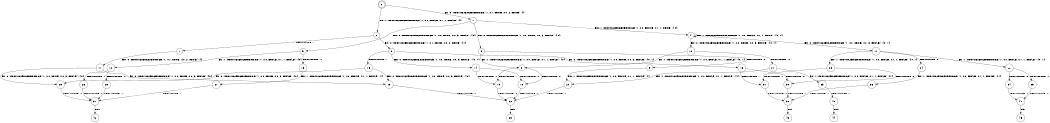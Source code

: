 digraph BCG {
size = "7, 10.5";
center = TRUE;
node [shape = circle];
0 [peripheries = 2];
0 -> 1 [label = "EX !0 !ATOMIC_EXCH_BRANCH (1, +1, TRUE, +0, 2, TRUE) !{}"];
0 -> 2 [label = "EX !1 !ATOMIC_EXCH_BRANCH (1, +0, FALSE, +1, 1, FALSE) !{}"];
1 -> 3 [label = "EX !0 !ATOMIC_EXCH_BRANCH (1, +0, TRUE, +0, 3, FALSE) !{0}"];
1 -> 4 [label = "EX !1 !ATOMIC_EXCH_BRANCH (1, +0, FALSE, +1, 1, TRUE) !{0}"];
1 -> 5 [label = "EX !0 !ATOMIC_EXCH_BRANCH (1, +0, TRUE, +0, 3, FALSE) !{0}"];
2 -> 6 [label = "EX !0 !ATOMIC_EXCH_BRANCH (1, +1, TRUE, +0, 2, TRUE) !{1}"];
2 -> 7 [label = "TERMINATE !1"];
3 -> 8 [label = "EX !1 !ATOMIC_EXCH_BRANCH (1, +0, FALSE, +1, 1, FALSE) !{0}"];
3 -> 9 [label = "TERMINATE !0"];
4 -> 10 [label = "EX !0 !ATOMIC_EXCH_BRANCH (1, +0, TRUE, +0, 3, FALSE) !{0, 1}"];
4 -> 4 [label = "EX !1 !ATOMIC_EXCH_BRANCH (1, +0, FALSE, +1, 1, TRUE) !{0, 1}"];
4 -> 11 [label = "EX !0 !ATOMIC_EXCH_BRANCH (1, +0, TRUE, +0, 3, FALSE) !{0, 1}"];
5 -> 12 [label = "EX !1 !ATOMIC_EXCH_BRANCH (1, +0, FALSE, +1, 1, FALSE) !{0}"];
5 -> 13 [label = "TERMINATE !0"];
6 -> 14 [label = "EX !0 !ATOMIC_EXCH_BRANCH (1, +0, TRUE, +0, 3, FALSE) !{0, 1}"];
6 -> 15 [label = "TERMINATE !1"];
6 -> 16 [label = "EX !0 !ATOMIC_EXCH_BRANCH (1, +0, TRUE, +0, 3, FALSE) !{0, 1}"];
7 -> 17 [label = "EX !0 !ATOMIC_EXCH_BRANCH (1, +1, TRUE, +0, 2, TRUE) !{}"];
8 -> 18 [label = "TERMINATE !0"];
8 -> 19 [label = "TERMINATE !1"];
9 -> 20 [label = "EX !1 !ATOMIC_EXCH_BRANCH (1, +0, FALSE, +1, 1, FALSE) !{}"];
10 -> 8 [label = "EX !1 !ATOMIC_EXCH_BRANCH (1, +0, FALSE, +1, 1, FALSE) !{0, 1}"];
10 -> 21 [label = "TERMINATE !0"];
11 -> 22 [label = "EX !1 !ATOMIC_EXCH_BRANCH (1, +0, FALSE, +1, 1, FALSE) !{0, 1}"];
11 -> 23 [label = "EX !1 !ATOMIC_EXCH_BRANCH (1, +0, FALSE, +1, 1, FALSE) !{0, 1}"];
11 -> 24 [label = "TERMINATE !0"];
12 -> 25 [label = "TERMINATE !0"];
12 -> 26 [label = "TERMINATE !1"];
13 -> 27 [label = "EX !1 !ATOMIC_EXCH_BRANCH (1, +0, FALSE, +1, 1, FALSE) !{}"];
14 -> 18 [label = "TERMINATE !0"];
14 -> 19 [label = "TERMINATE !1"];
15 -> 28 [label = "EX !0 !ATOMIC_EXCH_BRANCH (1, +0, TRUE, +0, 3, FALSE) !{0}"];
15 -> 29 [label = "EX !0 !ATOMIC_EXCH_BRANCH (1, +0, TRUE, +0, 3, FALSE) !{0}"];
16 -> 30 [label = "TERMINATE !0"];
16 -> 31 [label = "TERMINATE !1"];
17 -> 28 [label = "EX !0 !ATOMIC_EXCH_BRANCH (1, +0, TRUE, +0, 3, FALSE) !{0}"];
17 -> 29 [label = "EX !0 !ATOMIC_EXCH_BRANCH (1, +0, TRUE, +0, 3, FALSE) !{0}"];
18 -> 32 [label = "TERMINATE !1"];
19 -> 32 [label = "TERMINATE !0"];
20 -> 32 [label = "TERMINATE !1"];
21 -> 20 [label = "EX !1 !ATOMIC_EXCH_BRANCH (1, +0, FALSE, +1, 1, FALSE) !{1}"];
21 -> 33 [label = "EX !1 !ATOMIC_EXCH_BRANCH (1, +0, FALSE, +1, 1, FALSE) !{1}"];
22 -> 34 [label = "TERMINATE !0"];
22 -> 35 [label = "TERMINATE !1"];
23 -> 30 [label = "TERMINATE !0"];
23 -> 31 [label = "TERMINATE !1"];
24 -> 36 [label = "EX !1 !ATOMIC_EXCH_BRANCH (1, +0, FALSE, +1, 1, FALSE) !{1}"];
25 -> 37 [label = "TERMINATE !1"];
26 -> 37 [label = "TERMINATE !0"];
27 -> 37 [label = "TERMINATE !1"];
28 -> 32 [label = "TERMINATE !0"];
29 -> 37 [label = "TERMINATE !0"];
30 -> 38 [label = "TERMINATE !1"];
31 -> 38 [label = "TERMINATE !0"];
32 -> 39 [label = "exit"];
33 -> 40 [label = "TERMINATE !1"];
34 -> 41 [label = "TERMINATE !1"];
35 -> 41 [label = "TERMINATE !0"];
36 -> 38 [label = "TERMINATE !1"];
37 -> 42 [label = "exit"];
38 -> 43 [label = "exit"];
40 -> 44 [label = "exit"];
41 -> 45 [label = "exit"];
}
